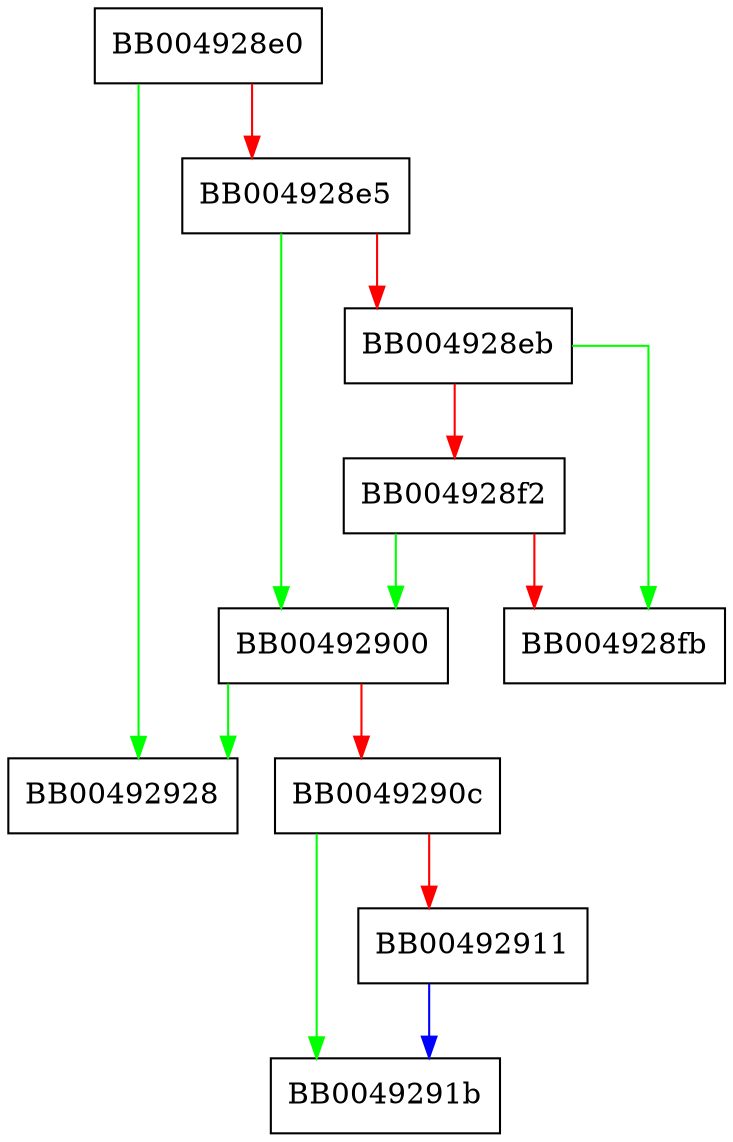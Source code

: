 digraph SSL_client_hello_get0_compression_methods {
  node [shape="box"];
  graph [splines=ortho];
  BB004928e0 -> BB00492928 [color="green"];
  BB004928e0 -> BB004928e5 [color="red"];
  BB004928e5 -> BB00492900 [color="green"];
  BB004928e5 -> BB004928eb [color="red"];
  BB004928eb -> BB004928fb [color="green"];
  BB004928eb -> BB004928f2 [color="red"];
  BB004928f2 -> BB00492900 [color="green"];
  BB004928f2 -> BB004928fb [color="red"];
  BB00492900 -> BB00492928 [color="green"];
  BB00492900 -> BB0049290c [color="red"];
  BB0049290c -> BB0049291b [color="green"];
  BB0049290c -> BB00492911 [color="red"];
  BB00492911 -> BB0049291b [color="blue"];
}